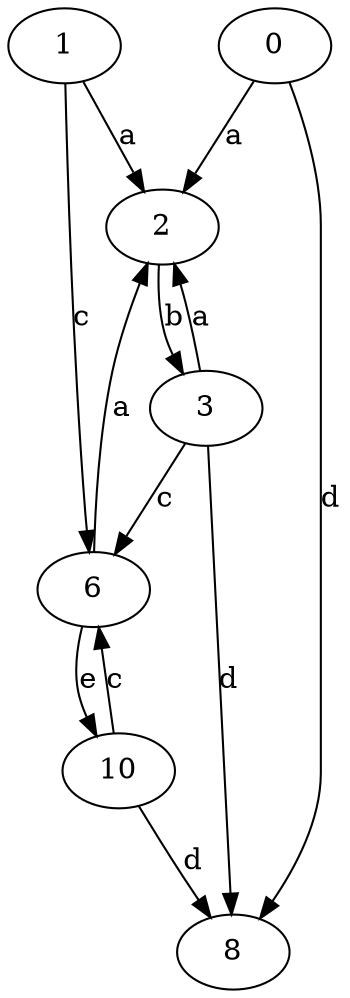 strict digraph  {
1;
2;
3;
0;
6;
8;
10;
1 -> 2  [label=a];
1 -> 6  [label=c];
2 -> 3  [label=b];
3 -> 2  [label=a];
3 -> 6  [label=c];
3 -> 8  [label=d];
0 -> 2  [label=a];
0 -> 8  [label=d];
6 -> 2  [label=a];
6 -> 10  [label=e];
10 -> 6  [label=c];
10 -> 8  [label=d];
}
